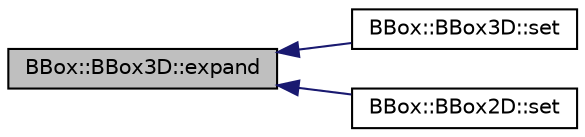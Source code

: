 digraph "BBox::BBox3D::expand"
{
 // INTERACTIVE_SVG=YES
  edge [fontname="Helvetica",fontsize="10",labelfontname="Helvetica",labelfontsize="10"];
  node [fontname="Helvetica",fontsize="10",shape=record];
  rankdir="LR";
  Node1 [label="BBox::BBox3D::expand",height=0.2,width=0.4,color="black", fillcolor="grey75", style="filled", fontcolor="black"];
  Node1 -> Node2 [dir="back",color="midnightblue",fontsize="10",style="solid",fontname="Helvetica"];
  Node2 [label="BBox::BBox3D::set",height=0.2,width=0.4,color="black", fillcolor="white", style="filled",URL="$df/d4e/struct_b_box_1_1_b_box3_d.html#aa85ac44686eb50295926e28e2448e7ce"];
  Node1 -> Node3 [dir="back",color="midnightblue",fontsize="10",style="solid",fontname="Helvetica"];
  Node3 [label="BBox::BBox2D::set",height=0.2,width=0.4,color="black", fillcolor="white", style="filled",URL="$dc/d51/struct_b_box_1_1_b_box2_d.html#acc69261a2a1ad72bd78edb011382c7df"];
}
